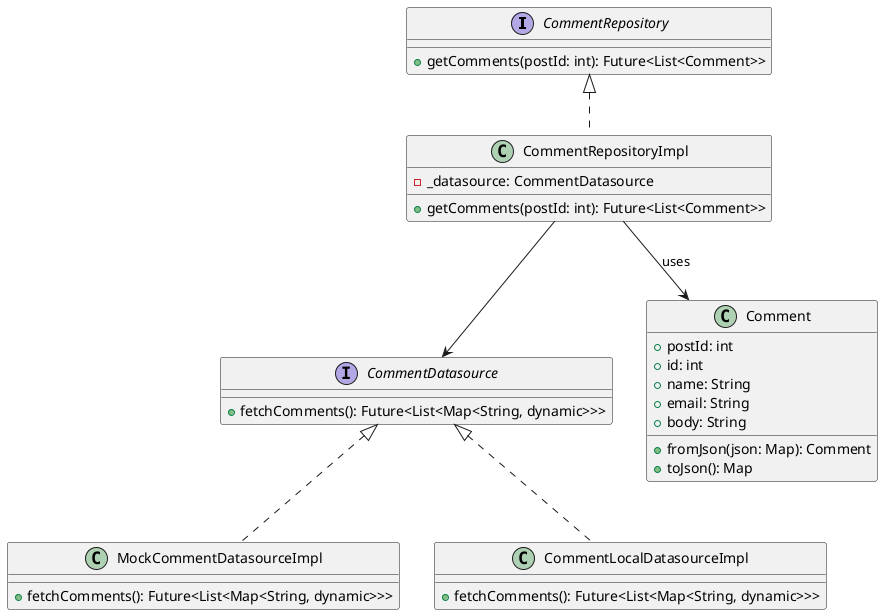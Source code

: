 @startuml

interface CommentRepository {
  +getComments(postId: int): Future<List<Comment>>
}

class CommentRepositoryImpl {
  -_datasource: CommentDatasource
  +getComments(postId: int): Future<List<Comment>>
}

interface CommentDatasource {
  +fetchComments(): Future<List<Map<String, dynamic>>>
}

class MockCommentDatasourceImpl {
  +fetchComments(): Future<List<Map<String, dynamic>>>
}

class CommentLocalDatasourceImpl {
  +fetchComments(): Future<List<Map<String, dynamic>>>
}

class Comment {
  +postId: int
  +id: int
  +name: String
  +email: String
  +body: String
  +fromJson(json: Map): Comment
  +toJson(): Map
}

CommentRepository <|.. CommentRepositoryImpl
CommentRepositoryImpl --> CommentDatasource
CommentDatasource <|.. MockCommentDatasourceImpl
CommentDatasource <|.. CommentLocalDatasourceImpl
CommentRepositoryImpl --> Comment : uses

@enduml

